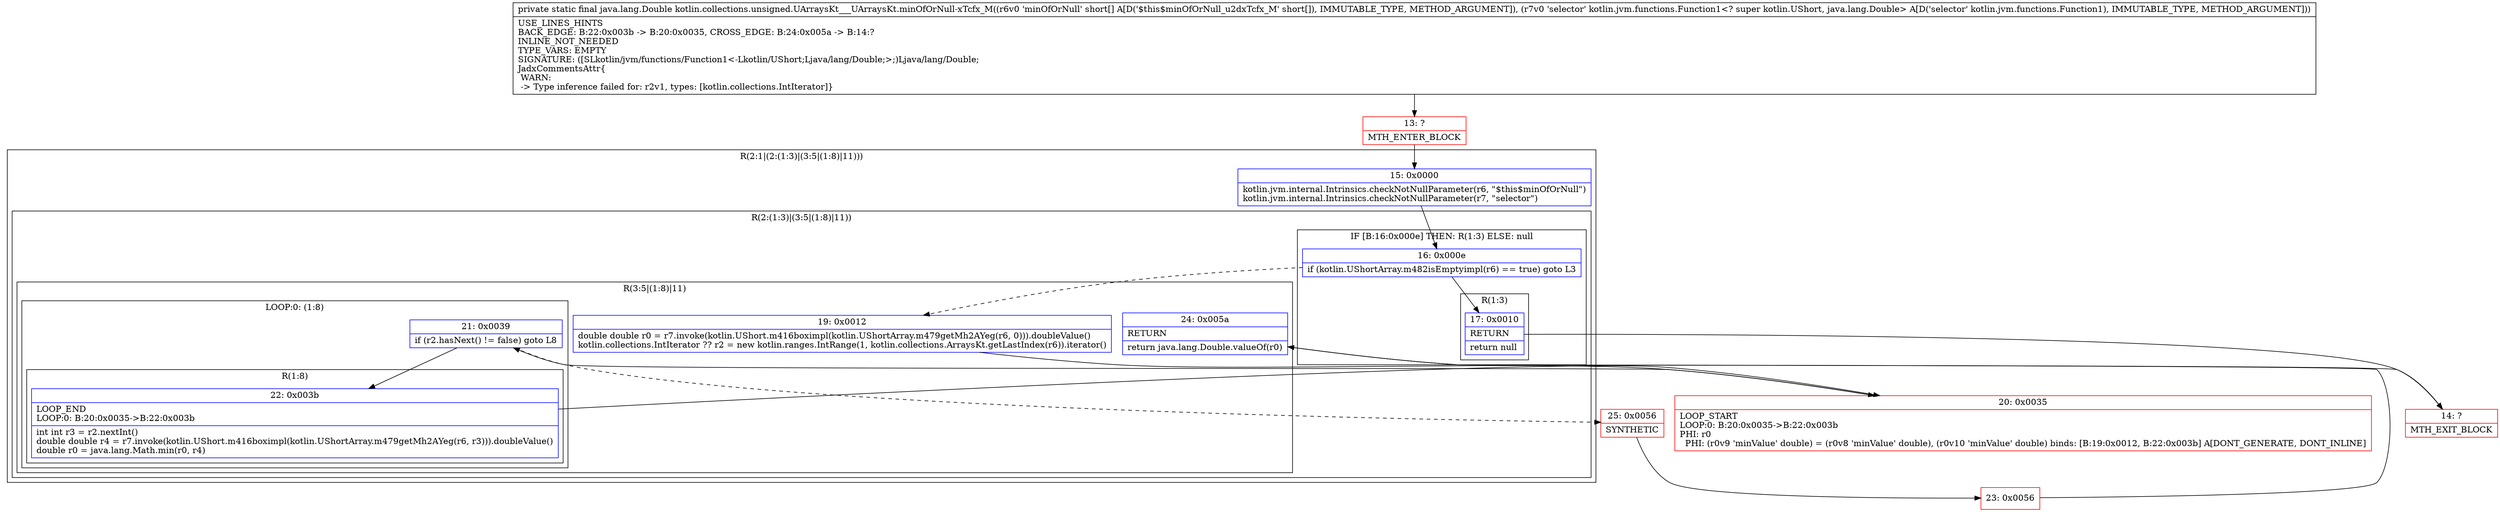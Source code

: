 digraph "CFG forkotlin.collections.unsigned.UArraysKt___UArraysKt.minOfOrNull\-xTcfx_M([SLkotlin\/jvm\/functions\/Function1;)Ljava\/lang\/Double;" {
subgraph cluster_Region_1386016851 {
label = "R(2:1|(2:(1:3)|(3:5|(1:8)|11)))";
node [shape=record,color=blue];
Node_15 [shape=record,label="{15\:\ 0x0000|kotlin.jvm.internal.Intrinsics.checkNotNullParameter(r6, \"$this$minOfOrNull\")\lkotlin.jvm.internal.Intrinsics.checkNotNullParameter(r7, \"selector\")\l}"];
subgraph cluster_Region_183107375 {
label = "R(2:(1:3)|(3:5|(1:8)|11))";
node [shape=record,color=blue];
subgraph cluster_IfRegion_1939185462 {
label = "IF [B:16:0x000e] THEN: R(1:3) ELSE: null";
node [shape=record,color=blue];
Node_16 [shape=record,label="{16\:\ 0x000e|if (kotlin.UShortArray.m482isEmptyimpl(r6) == true) goto L3\l}"];
subgraph cluster_Region_588610497 {
label = "R(1:3)";
node [shape=record,color=blue];
Node_17 [shape=record,label="{17\:\ 0x0010|RETURN\l|return null\l}"];
}
}
subgraph cluster_Region_1788313414 {
label = "R(3:5|(1:8)|11)";
node [shape=record,color=blue];
Node_19 [shape=record,label="{19\:\ 0x0012|double double r0 = r7.invoke(kotlin.UShort.m416boximpl(kotlin.UShortArray.m479getMh2AYeg(r6, 0))).doubleValue()\lkotlin.collections.IntIterator ?? r2 = new kotlin.ranges.IntRange(1, kotlin.collections.ArraysKt.getLastIndex(r6)).iterator()\l}"];
subgraph cluster_LoopRegion_868932213 {
label = "LOOP:0: (1:8)";
node [shape=record,color=blue];
Node_21 [shape=record,label="{21\:\ 0x0039|if (r2.hasNext() != false) goto L8\l}"];
subgraph cluster_Region_1369431494 {
label = "R(1:8)";
node [shape=record,color=blue];
Node_22 [shape=record,label="{22\:\ 0x003b|LOOP_END\lLOOP:0: B:20:0x0035\-\>B:22:0x003b\l|int int r3 = r2.nextInt()\ldouble double r4 = r7.invoke(kotlin.UShort.m416boximpl(kotlin.UShortArray.m479getMh2AYeg(r6, r3))).doubleValue()\ldouble r0 = java.lang.Math.min(r0, r4)\l}"];
}
}
Node_24 [shape=record,label="{24\:\ 0x005a|RETURN\l|return java.lang.Double.valueOf(r0)\l}"];
}
}
}
Node_13 [shape=record,color=red,label="{13\:\ ?|MTH_ENTER_BLOCK\l}"];
Node_14 [shape=record,color=red,label="{14\:\ ?|MTH_EXIT_BLOCK\l}"];
Node_20 [shape=record,color=red,label="{20\:\ 0x0035|LOOP_START\lLOOP:0: B:20:0x0035\-\>B:22:0x003b\lPHI: r0 \l  PHI: (r0v9 'minValue' double) = (r0v8 'minValue' double), (r0v10 'minValue' double) binds: [B:19:0x0012, B:22:0x003b] A[DONT_GENERATE, DONT_INLINE]\l}"];
Node_25 [shape=record,color=red,label="{25\:\ 0x0056|SYNTHETIC\l}"];
Node_23 [shape=record,color=red,label="{23\:\ 0x0056}"];
MethodNode[shape=record,label="{private static final java.lang.Double kotlin.collections.unsigned.UArraysKt___UArraysKt.minOfOrNull\-xTcfx_M((r6v0 'minOfOrNull' short[] A[D('$this$minOfOrNull_u2dxTcfx_M' short[]), IMMUTABLE_TYPE, METHOD_ARGUMENT]), (r7v0 'selector' kotlin.jvm.functions.Function1\<? super kotlin.UShort, java.lang.Double\> A[D('selector' kotlin.jvm.functions.Function1), IMMUTABLE_TYPE, METHOD_ARGUMENT]))  | USE_LINES_HINTS\lBACK_EDGE: B:22:0x003b \-\> B:20:0x0035, CROSS_EDGE: B:24:0x005a \-\> B:14:?\lINLINE_NOT_NEEDED\lTYPE_VARS: EMPTY\lSIGNATURE: ([SLkotlin\/jvm\/functions\/Function1\<\-Lkotlin\/UShort;Ljava\/lang\/Double;\>;)Ljava\/lang\/Double;\lJadxCommentsAttr\{\l WARN: \l \-\> Type inference failed for: r2v1, types: [kotlin.collections.IntIterator]\}\l}"];
MethodNode -> Node_13;Node_15 -> Node_16;
Node_16 -> Node_17;
Node_16 -> Node_19[style=dashed];
Node_17 -> Node_14;
Node_19 -> Node_20;
Node_21 -> Node_22;
Node_21 -> Node_25[style=dashed];
Node_22 -> Node_20;
Node_24 -> Node_14;
Node_13 -> Node_15;
Node_20 -> Node_21;
Node_25 -> Node_23;
Node_23 -> Node_24;
}

